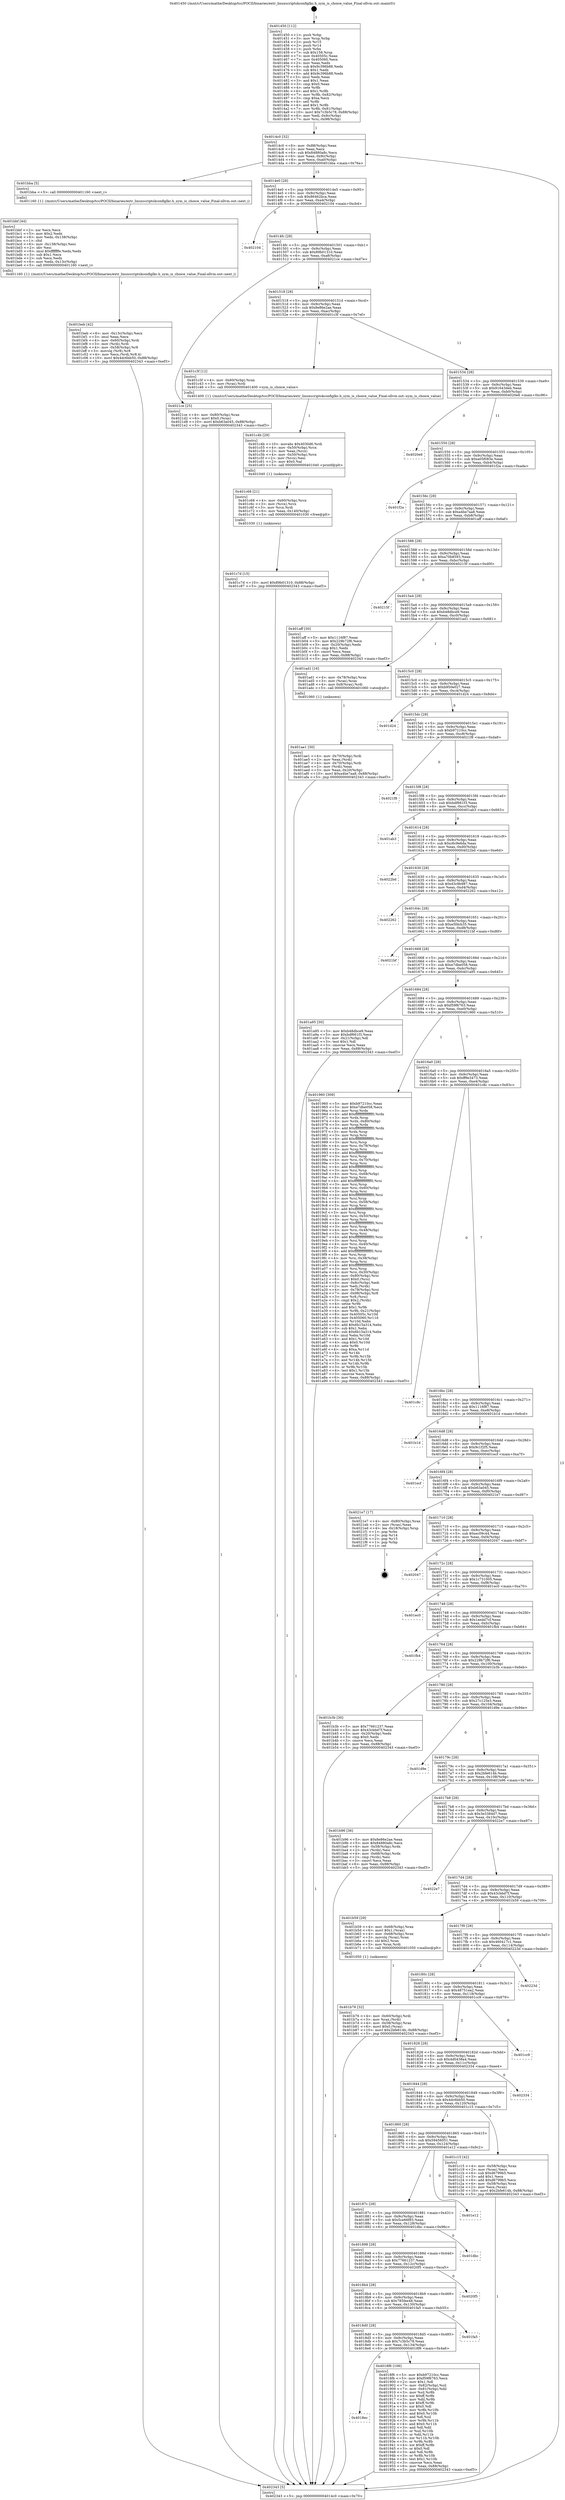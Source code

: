 digraph "0x401450" {
  label = "0x401450 (/mnt/c/Users/mathe/Desktop/tcc/POCII/binaries/extr_linuxscriptskconfiglkc.h_sym_is_choice_value_Final-ollvm.out::main(0))"
  labelloc = "t"
  node[shape=record]

  Entry [label="",width=0.3,height=0.3,shape=circle,fillcolor=black,style=filled]
  "0x4014c0" [label="{
     0x4014c0 [32]\l
     | [instrs]\l
     &nbsp;&nbsp;0x4014c0 \<+6\>: mov -0x88(%rbp),%eax\l
     &nbsp;&nbsp;0x4014c6 \<+2\>: mov %eax,%ecx\l
     &nbsp;&nbsp;0x4014c8 \<+6\>: sub $0x84880a8c,%ecx\l
     &nbsp;&nbsp;0x4014ce \<+6\>: mov %eax,-0x9c(%rbp)\l
     &nbsp;&nbsp;0x4014d4 \<+6\>: mov %ecx,-0xa0(%rbp)\l
     &nbsp;&nbsp;0x4014da \<+6\>: je 0000000000401bba \<main+0x76a\>\l
  }"]
  "0x401bba" [label="{
     0x401bba [5]\l
     | [instrs]\l
     &nbsp;&nbsp;0x401bba \<+5\>: call 0000000000401160 \<next_i\>\l
     | [calls]\l
     &nbsp;&nbsp;0x401160 \{1\} (/mnt/c/Users/mathe/Desktop/tcc/POCII/binaries/extr_linuxscriptskconfiglkc.h_sym_is_choice_value_Final-ollvm.out::next_i)\l
  }"]
  "0x4014e0" [label="{
     0x4014e0 [28]\l
     | [instrs]\l
     &nbsp;&nbsp;0x4014e0 \<+5\>: jmp 00000000004014e5 \<main+0x95\>\l
     &nbsp;&nbsp;0x4014e5 \<+6\>: mov -0x9c(%rbp),%eax\l
     &nbsp;&nbsp;0x4014eb \<+5\>: sub $0x86462bca,%eax\l
     &nbsp;&nbsp;0x4014f0 \<+6\>: mov %eax,-0xa4(%rbp)\l
     &nbsp;&nbsp;0x4014f6 \<+6\>: je 0000000000402104 \<main+0xcb4\>\l
  }"]
  Exit [label="",width=0.3,height=0.3,shape=circle,fillcolor=black,style=filled,peripheries=2]
  "0x402104" [label="{
     0x402104\l
  }", style=dashed]
  "0x4014fc" [label="{
     0x4014fc [28]\l
     | [instrs]\l
     &nbsp;&nbsp;0x4014fc \<+5\>: jmp 0000000000401501 \<main+0xb1\>\l
     &nbsp;&nbsp;0x401501 \<+6\>: mov -0x9c(%rbp),%eax\l
     &nbsp;&nbsp;0x401507 \<+5\>: sub $0x89b01310,%eax\l
     &nbsp;&nbsp;0x40150c \<+6\>: mov %eax,-0xa8(%rbp)\l
     &nbsp;&nbsp;0x401512 \<+6\>: je 00000000004021ce \<main+0xd7e\>\l
  }"]
  "0x401c7d" [label="{
     0x401c7d [15]\l
     | [instrs]\l
     &nbsp;&nbsp;0x401c7d \<+10\>: movl $0x89b01310,-0x88(%rbp)\l
     &nbsp;&nbsp;0x401c87 \<+5\>: jmp 0000000000402343 \<main+0xef3\>\l
  }"]
  "0x4021ce" [label="{
     0x4021ce [25]\l
     | [instrs]\l
     &nbsp;&nbsp;0x4021ce \<+4\>: mov -0x80(%rbp),%rax\l
     &nbsp;&nbsp;0x4021d2 \<+6\>: movl $0x0,(%rax)\l
     &nbsp;&nbsp;0x4021d8 \<+10\>: movl $0xb63a045,-0x88(%rbp)\l
     &nbsp;&nbsp;0x4021e2 \<+5\>: jmp 0000000000402343 \<main+0xef3\>\l
  }"]
  "0x401518" [label="{
     0x401518 [28]\l
     | [instrs]\l
     &nbsp;&nbsp;0x401518 \<+5\>: jmp 000000000040151d \<main+0xcd\>\l
     &nbsp;&nbsp;0x40151d \<+6\>: mov -0x9c(%rbp),%eax\l
     &nbsp;&nbsp;0x401523 \<+5\>: sub $0x8e86e2ae,%eax\l
     &nbsp;&nbsp;0x401528 \<+6\>: mov %eax,-0xac(%rbp)\l
     &nbsp;&nbsp;0x40152e \<+6\>: je 0000000000401c3f \<main+0x7ef\>\l
  }"]
  "0x401c68" [label="{
     0x401c68 [21]\l
     | [instrs]\l
     &nbsp;&nbsp;0x401c68 \<+4\>: mov -0x60(%rbp),%rcx\l
     &nbsp;&nbsp;0x401c6c \<+3\>: mov (%rcx),%rcx\l
     &nbsp;&nbsp;0x401c6f \<+3\>: mov %rcx,%rdi\l
     &nbsp;&nbsp;0x401c72 \<+6\>: mov %eax,-0x140(%rbp)\l
     &nbsp;&nbsp;0x401c78 \<+5\>: call 0000000000401030 \<free@plt\>\l
     | [calls]\l
     &nbsp;&nbsp;0x401030 \{1\} (unknown)\l
  }"]
  "0x401c3f" [label="{
     0x401c3f [12]\l
     | [instrs]\l
     &nbsp;&nbsp;0x401c3f \<+4\>: mov -0x60(%rbp),%rax\l
     &nbsp;&nbsp;0x401c43 \<+3\>: mov (%rax),%rdi\l
     &nbsp;&nbsp;0x401c46 \<+5\>: call 0000000000401400 \<sym_is_choice_value\>\l
     | [calls]\l
     &nbsp;&nbsp;0x401400 \{1\} (/mnt/c/Users/mathe/Desktop/tcc/POCII/binaries/extr_linuxscriptskconfiglkc.h_sym_is_choice_value_Final-ollvm.out::sym_is_choice_value)\l
  }"]
  "0x401534" [label="{
     0x401534 [28]\l
     | [instrs]\l
     &nbsp;&nbsp;0x401534 \<+5\>: jmp 0000000000401539 \<main+0xe9\>\l
     &nbsp;&nbsp;0x401539 \<+6\>: mov -0x9c(%rbp),%eax\l
     &nbsp;&nbsp;0x40153f \<+5\>: sub $0x91643deb,%eax\l
     &nbsp;&nbsp;0x401544 \<+6\>: mov %eax,-0xb0(%rbp)\l
     &nbsp;&nbsp;0x40154a \<+6\>: je 00000000004020e6 \<main+0xc96\>\l
  }"]
  "0x401c4b" [label="{
     0x401c4b [29]\l
     | [instrs]\l
     &nbsp;&nbsp;0x401c4b \<+10\>: movabs $0x4030d6,%rdi\l
     &nbsp;&nbsp;0x401c55 \<+4\>: mov -0x50(%rbp),%rcx\l
     &nbsp;&nbsp;0x401c59 \<+2\>: mov %eax,(%rcx)\l
     &nbsp;&nbsp;0x401c5b \<+4\>: mov -0x50(%rbp),%rcx\l
     &nbsp;&nbsp;0x401c5f \<+2\>: mov (%rcx),%esi\l
     &nbsp;&nbsp;0x401c61 \<+2\>: mov $0x0,%al\l
     &nbsp;&nbsp;0x401c63 \<+5\>: call 0000000000401040 \<printf@plt\>\l
     | [calls]\l
     &nbsp;&nbsp;0x401040 \{1\} (unknown)\l
  }"]
  "0x4020e6" [label="{
     0x4020e6\l
  }", style=dashed]
  "0x401550" [label="{
     0x401550 [28]\l
     | [instrs]\l
     &nbsp;&nbsp;0x401550 \<+5\>: jmp 0000000000401555 \<main+0x105\>\l
     &nbsp;&nbsp;0x401555 \<+6\>: mov -0x9c(%rbp),%eax\l
     &nbsp;&nbsp;0x40155b \<+5\>: sub $0xa05f083e,%eax\l
     &nbsp;&nbsp;0x401560 \<+6\>: mov %eax,-0xb4(%rbp)\l
     &nbsp;&nbsp;0x401566 \<+6\>: je 0000000000401f2a \<main+0xada\>\l
  }"]
  "0x401beb" [label="{
     0x401beb [42]\l
     | [instrs]\l
     &nbsp;&nbsp;0x401beb \<+6\>: mov -0x13c(%rbp),%ecx\l
     &nbsp;&nbsp;0x401bf1 \<+3\>: imul %eax,%ecx\l
     &nbsp;&nbsp;0x401bf4 \<+4\>: mov -0x60(%rbp),%rdi\l
     &nbsp;&nbsp;0x401bf8 \<+3\>: mov (%rdi),%rdi\l
     &nbsp;&nbsp;0x401bfb \<+4\>: mov -0x58(%rbp),%r8\l
     &nbsp;&nbsp;0x401bff \<+3\>: movslq (%r8),%r8\l
     &nbsp;&nbsp;0x401c02 \<+4\>: mov %ecx,(%rdi,%r8,4)\l
     &nbsp;&nbsp;0x401c06 \<+10\>: movl $0x4dc6bb50,-0x88(%rbp)\l
     &nbsp;&nbsp;0x401c10 \<+5\>: jmp 0000000000402343 \<main+0xef3\>\l
  }"]
  "0x401f2a" [label="{
     0x401f2a\l
  }", style=dashed]
  "0x40156c" [label="{
     0x40156c [28]\l
     | [instrs]\l
     &nbsp;&nbsp;0x40156c \<+5\>: jmp 0000000000401571 \<main+0x121\>\l
     &nbsp;&nbsp;0x401571 \<+6\>: mov -0x9c(%rbp),%eax\l
     &nbsp;&nbsp;0x401577 \<+5\>: sub $0xa4be7aa8,%eax\l
     &nbsp;&nbsp;0x40157c \<+6\>: mov %eax,-0xb8(%rbp)\l
     &nbsp;&nbsp;0x401582 \<+6\>: je 0000000000401aff \<main+0x6af\>\l
  }"]
  "0x401bbf" [label="{
     0x401bbf [44]\l
     | [instrs]\l
     &nbsp;&nbsp;0x401bbf \<+2\>: xor %ecx,%ecx\l
     &nbsp;&nbsp;0x401bc1 \<+5\>: mov $0x2,%edx\l
     &nbsp;&nbsp;0x401bc6 \<+6\>: mov %edx,-0x138(%rbp)\l
     &nbsp;&nbsp;0x401bcc \<+1\>: cltd\l
     &nbsp;&nbsp;0x401bcd \<+6\>: mov -0x138(%rbp),%esi\l
     &nbsp;&nbsp;0x401bd3 \<+2\>: idiv %esi\l
     &nbsp;&nbsp;0x401bd5 \<+6\>: imul $0xfffffffe,%edx,%edx\l
     &nbsp;&nbsp;0x401bdb \<+3\>: sub $0x1,%ecx\l
     &nbsp;&nbsp;0x401bde \<+2\>: sub %ecx,%edx\l
     &nbsp;&nbsp;0x401be0 \<+6\>: mov %edx,-0x13c(%rbp)\l
     &nbsp;&nbsp;0x401be6 \<+5\>: call 0000000000401160 \<next_i\>\l
     | [calls]\l
     &nbsp;&nbsp;0x401160 \{1\} (/mnt/c/Users/mathe/Desktop/tcc/POCII/binaries/extr_linuxscriptskconfiglkc.h_sym_is_choice_value_Final-ollvm.out::next_i)\l
  }"]
  "0x401aff" [label="{
     0x401aff [30]\l
     | [instrs]\l
     &nbsp;&nbsp;0x401aff \<+5\>: mov $0x1116f87,%eax\l
     &nbsp;&nbsp;0x401b04 \<+5\>: mov $0x229b72f6,%ecx\l
     &nbsp;&nbsp;0x401b09 \<+3\>: mov -0x20(%rbp),%edx\l
     &nbsp;&nbsp;0x401b0c \<+3\>: cmp $0x1,%edx\l
     &nbsp;&nbsp;0x401b0f \<+3\>: cmovl %ecx,%eax\l
     &nbsp;&nbsp;0x401b12 \<+6\>: mov %eax,-0x88(%rbp)\l
     &nbsp;&nbsp;0x401b18 \<+5\>: jmp 0000000000402343 \<main+0xef3\>\l
  }"]
  "0x401588" [label="{
     0x401588 [28]\l
     | [instrs]\l
     &nbsp;&nbsp;0x401588 \<+5\>: jmp 000000000040158d \<main+0x13d\>\l
     &nbsp;&nbsp;0x40158d \<+6\>: mov -0x9c(%rbp),%eax\l
     &nbsp;&nbsp;0x401593 \<+5\>: sub $0xa70b8593,%eax\l
     &nbsp;&nbsp;0x401598 \<+6\>: mov %eax,-0xbc(%rbp)\l
     &nbsp;&nbsp;0x40159e \<+6\>: je 000000000040215f \<main+0xd0f\>\l
  }"]
  "0x401b76" [label="{
     0x401b76 [32]\l
     | [instrs]\l
     &nbsp;&nbsp;0x401b76 \<+4\>: mov -0x60(%rbp),%rdi\l
     &nbsp;&nbsp;0x401b7a \<+3\>: mov %rax,(%rdi)\l
     &nbsp;&nbsp;0x401b7d \<+4\>: mov -0x58(%rbp),%rax\l
     &nbsp;&nbsp;0x401b81 \<+6\>: movl $0x0,(%rax)\l
     &nbsp;&nbsp;0x401b87 \<+10\>: movl $0x2bfe614b,-0x88(%rbp)\l
     &nbsp;&nbsp;0x401b91 \<+5\>: jmp 0000000000402343 \<main+0xef3\>\l
  }"]
  "0x40215f" [label="{
     0x40215f\l
  }", style=dashed]
  "0x4015a4" [label="{
     0x4015a4 [28]\l
     | [instrs]\l
     &nbsp;&nbsp;0x4015a4 \<+5\>: jmp 00000000004015a9 \<main+0x159\>\l
     &nbsp;&nbsp;0x4015a9 \<+6\>: mov -0x9c(%rbp),%eax\l
     &nbsp;&nbsp;0x4015af \<+5\>: sub $0xb48dbce9,%eax\l
     &nbsp;&nbsp;0x4015b4 \<+6\>: mov %eax,-0xc0(%rbp)\l
     &nbsp;&nbsp;0x4015ba \<+6\>: je 0000000000401ad1 \<main+0x681\>\l
  }"]
  "0x401ae1" [label="{
     0x401ae1 [30]\l
     | [instrs]\l
     &nbsp;&nbsp;0x401ae1 \<+4\>: mov -0x70(%rbp),%rdi\l
     &nbsp;&nbsp;0x401ae5 \<+2\>: mov %eax,(%rdi)\l
     &nbsp;&nbsp;0x401ae7 \<+4\>: mov -0x70(%rbp),%rdi\l
     &nbsp;&nbsp;0x401aeb \<+2\>: mov (%rdi),%eax\l
     &nbsp;&nbsp;0x401aed \<+3\>: mov %eax,-0x20(%rbp)\l
     &nbsp;&nbsp;0x401af0 \<+10\>: movl $0xa4be7aa8,-0x88(%rbp)\l
     &nbsp;&nbsp;0x401afa \<+5\>: jmp 0000000000402343 \<main+0xef3\>\l
  }"]
  "0x401ad1" [label="{
     0x401ad1 [16]\l
     | [instrs]\l
     &nbsp;&nbsp;0x401ad1 \<+4\>: mov -0x78(%rbp),%rax\l
     &nbsp;&nbsp;0x401ad5 \<+3\>: mov (%rax),%rax\l
     &nbsp;&nbsp;0x401ad8 \<+4\>: mov 0x8(%rax),%rdi\l
     &nbsp;&nbsp;0x401adc \<+5\>: call 0000000000401060 \<atoi@plt\>\l
     | [calls]\l
     &nbsp;&nbsp;0x401060 \{1\} (unknown)\l
  }"]
  "0x4015c0" [label="{
     0x4015c0 [28]\l
     | [instrs]\l
     &nbsp;&nbsp;0x4015c0 \<+5\>: jmp 00000000004015c5 \<main+0x175\>\l
     &nbsp;&nbsp;0x4015c5 \<+6\>: mov -0x9c(%rbp),%eax\l
     &nbsp;&nbsp;0x4015cb \<+5\>: sub $0xb950e027,%eax\l
     &nbsp;&nbsp;0x4015d0 \<+6\>: mov %eax,-0xc4(%rbp)\l
     &nbsp;&nbsp;0x4015d6 \<+6\>: je 0000000000401d24 \<main+0x8d4\>\l
  }"]
  "0x401450" [label="{
     0x401450 [112]\l
     | [instrs]\l
     &nbsp;&nbsp;0x401450 \<+1\>: push %rbp\l
     &nbsp;&nbsp;0x401451 \<+3\>: mov %rsp,%rbp\l
     &nbsp;&nbsp;0x401454 \<+2\>: push %r15\l
     &nbsp;&nbsp;0x401456 \<+2\>: push %r14\l
     &nbsp;&nbsp;0x401458 \<+1\>: push %rbx\l
     &nbsp;&nbsp;0x401459 \<+7\>: sub $0x158,%rsp\l
     &nbsp;&nbsp;0x401460 \<+7\>: mov 0x40505c,%eax\l
     &nbsp;&nbsp;0x401467 \<+7\>: mov 0x405060,%ecx\l
     &nbsp;&nbsp;0x40146e \<+2\>: mov %eax,%edx\l
     &nbsp;&nbsp;0x401470 \<+6\>: sub $0x9c396b88,%edx\l
     &nbsp;&nbsp;0x401476 \<+3\>: sub $0x1,%edx\l
     &nbsp;&nbsp;0x401479 \<+6\>: add $0x9c396b88,%edx\l
     &nbsp;&nbsp;0x40147f \<+3\>: imul %edx,%eax\l
     &nbsp;&nbsp;0x401482 \<+3\>: and $0x1,%eax\l
     &nbsp;&nbsp;0x401485 \<+3\>: cmp $0x0,%eax\l
     &nbsp;&nbsp;0x401488 \<+4\>: sete %r8b\l
     &nbsp;&nbsp;0x40148c \<+4\>: and $0x1,%r8b\l
     &nbsp;&nbsp;0x401490 \<+7\>: mov %r8b,-0x82(%rbp)\l
     &nbsp;&nbsp;0x401497 \<+3\>: cmp $0xa,%ecx\l
     &nbsp;&nbsp;0x40149a \<+4\>: setl %r8b\l
     &nbsp;&nbsp;0x40149e \<+4\>: and $0x1,%r8b\l
     &nbsp;&nbsp;0x4014a2 \<+7\>: mov %r8b,-0x81(%rbp)\l
     &nbsp;&nbsp;0x4014a9 \<+10\>: movl $0x7c3b5c78,-0x88(%rbp)\l
     &nbsp;&nbsp;0x4014b3 \<+6\>: mov %edi,-0x8c(%rbp)\l
     &nbsp;&nbsp;0x4014b9 \<+7\>: mov %rsi,-0x98(%rbp)\l
  }"]
  "0x401d24" [label="{
     0x401d24\l
  }", style=dashed]
  "0x4015dc" [label="{
     0x4015dc [28]\l
     | [instrs]\l
     &nbsp;&nbsp;0x4015dc \<+5\>: jmp 00000000004015e1 \<main+0x191\>\l
     &nbsp;&nbsp;0x4015e1 \<+6\>: mov -0x9c(%rbp),%eax\l
     &nbsp;&nbsp;0x4015e7 \<+5\>: sub $0xb97210cc,%eax\l
     &nbsp;&nbsp;0x4015ec \<+6\>: mov %eax,-0xc8(%rbp)\l
     &nbsp;&nbsp;0x4015f2 \<+6\>: je 00000000004021f8 \<main+0xda8\>\l
  }"]
  "0x402343" [label="{
     0x402343 [5]\l
     | [instrs]\l
     &nbsp;&nbsp;0x402343 \<+5\>: jmp 00000000004014c0 \<main+0x70\>\l
  }"]
  "0x4021f8" [label="{
     0x4021f8\l
  }", style=dashed]
  "0x4015f8" [label="{
     0x4015f8 [28]\l
     | [instrs]\l
     &nbsp;&nbsp;0x4015f8 \<+5\>: jmp 00000000004015fd \<main+0x1ad\>\l
     &nbsp;&nbsp;0x4015fd \<+6\>: mov -0x9c(%rbp),%eax\l
     &nbsp;&nbsp;0x401603 \<+5\>: sub $0xbdf661f3,%eax\l
     &nbsp;&nbsp;0x401608 \<+6\>: mov %eax,-0xcc(%rbp)\l
     &nbsp;&nbsp;0x40160e \<+6\>: je 0000000000401ab3 \<main+0x663\>\l
  }"]
  "0x4018ec" [label="{
     0x4018ec\l
  }", style=dashed]
  "0x401ab3" [label="{
     0x401ab3\l
  }", style=dashed]
  "0x401614" [label="{
     0x401614 [28]\l
     | [instrs]\l
     &nbsp;&nbsp;0x401614 \<+5\>: jmp 0000000000401619 \<main+0x1c9\>\l
     &nbsp;&nbsp;0x401619 \<+6\>: mov -0x9c(%rbp),%eax\l
     &nbsp;&nbsp;0x40161f \<+5\>: sub $0xc6c9e6da,%eax\l
     &nbsp;&nbsp;0x401624 \<+6\>: mov %eax,-0xd0(%rbp)\l
     &nbsp;&nbsp;0x40162a \<+6\>: je 00000000004022bd \<main+0xe6d\>\l
  }"]
  "0x4018f6" [label="{
     0x4018f6 [106]\l
     | [instrs]\l
     &nbsp;&nbsp;0x4018f6 \<+5\>: mov $0xb97210cc,%eax\l
     &nbsp;&nbsp;0x4018fb \<+5\>: mov $0xf59f6763,%ecx\l
     &nbsp;&nbsp;0x401900 \<+2\>: mov $0x1,%dl\l
     &nbsp;&nbsp;0x401902 \<+7\>: mov -0x82(%rbp),%sil\l
     &nbsp;&nbsp;0x401909 \<+7\>: mov -0x81(%rbp),%dil\l
     &nbsp;&nbsp;0x401910 \<+3\>: mov %sil,%r8b\l
     &nbsp;&nbsp;0x401913 \<+4\>: xor $0xff,%r8b\l
     &nbsp;&nbsp;0x401917 \<+3\>: mov %dil,%r9b\l
     &nbsp;&nbsp;0x40191a \<+4\>: xor $0xff,%r9b\l
     &nbsp;&nbsp;0x40191e \<+3\>: xor $0x0,%dl\l
     &nbsp;&nbsp;0x401921 \<+3\>: mov %r8b,%r10b\l
     &nbsp;&nbsp;0x401924 \<+4\>: and $0x0,%r10b\l
     &nbsp;&nbsp;0x401928 \<+3\>: and %dl,%sil\l
     &nbsp;&nbsp;0x40192b \<+3\>: mov %r9b,%r11b\l
     &nbsp;&nbsp;0x40192e \<+4\>: and $0x0,%r11b\l
     &nbsp;&nbsp;0x401932 \<+3\>: and %dl,%dil\l
     &nbsp;&nbsp;0x401935 \<+3\>: or %sil,%r10b\l
     &nbsp;&nbsp;0x401938 \<+3\>: or %dil,%r11b\l
     &nbsp;&nbsp;0x40193b \<+3\>: xor %r11b,%r10b\l
     &nbsp;&nbsp;0x40193e \<+3\>: or %r9b,%r8b\l
     &nbsp;&nbsp;0x401941 \<+4\>: xor $0xff,%r8b\l
     &nbsp;&nbsp;0x401945 \<+3\>: or $0x0,%dl\l
     &nbsp;&nbsp;0x401948 \<+3\>: and %dl,%r8b\l
     &nbsp;&nbsp;0x40194b \<+3\>: or %r8b,%r10b\l
     &nbsp;&nbsp;0x40194e \<+4\>: test $0x1,%r10b\l
     &nbsp;&nbsp;0x401952 \<+3\>: cmovne %ecx,%eax\l
     &nbsp;&nbsp;0x401955 \<+6\>: mov %eax,-0x88(%rbp)\l
     &nbsp;&nbsp;0x40195b \<+5\>: jmp 0000000000402343 \<main+0xef3\>\l
  }"]
  "0x4022bd" [label="{
     0x4022bd\l
  }", style=dashed]
  "0x401630" [label="{
     0x401630 [28]\l
     | [instrs]\l
     &nbsp;&nbsp;0x401630 \<+5\>: jmp 0000000000401635 \<main+0x1e5\>\l
     &nbsp;&nbsp;0x401635 \<+6\>: mov -0x9c(%rbp),%eax\l
     &nbsp;&nbsp;0x40163b \<+5\>: sub $0xd3c9b987,%eax\l
     &nbsp;&nbsp;0x401640 \<+6\>: mov %eax,-0xd4(%rbp)\l
     &nbsp;&nbsp;0x401646 \<+6\>: je 0000000000402262 \<main+0xe12\>\l
  }"]
  "0x4018d0" [label="{
     0x4018d0 [28]\l
     | [instrs]\l
     &nbsp;&nbsp;0x4018d0 \<+5\>: jmp 00000000004018d5 \<main+0x485\>\l
     &nbsp;&nbsp;0x4018d5 \<+6\>: mov -0x9c(%rbp),%eax\l
     &nbsp;&nbsp;0x4018db \<+5\>: sub $0x7c3b5c78,%eax\l
     &nbsp;&nbsp;0x4018e0 \<+6\>: mov %eax,-0x134(%rbp)\l
     &nbsp;&nbsp;0x4018e6 \<+6\>: je 00000000004018f6 \<main+0x4a6\>\l
  }"]
  "0x402262" [label="{
     0x402262\l
  }", style=dashed]
  "0x40164c" [label="{
     0x40164c [28]\l
     | [instrs]\l
     &nbsp;&nbsp;0x40164c \<+5\>: jmp 0000000000401651 \<main+0x201\>\l
     &nbsp;&nbsp;0x401651 \<+6\>: mov -0x9c(%rbp),%eax\l
     &nbsp;&nbsp;0x401657 \<+5\>: sub $0xe5fdcb35,%eax\l
     &nbsp;&nbsp;0x40165c \<+6\>: mov %eax,-0xd8(%rbp)\l
     &nbsp;&nbsp;0x401662 \<+6\>: je 00000000004021bf \<main+0xd6f\>\l
  }"]
  "0x401fa5" [label="{
     0x401fa5\l
  }", style=dashed]
  "0x4021bf" [label="{
     0x4021bf\l
  }", style=dashed]
  "0x401668" [label="{
     0x401668 [28]\l
     | [instrs]\l
     &nbsp;&nbsp;0x401668 \<+5\>: jmp 000000000040166d \<main+0x21d\>\l
     &nbsp;&nbsp;0x40166d \<+6\>: mov -0x9c(%rbp),%eax\l
     &nbsp;&nbsp;0x401673 \<+5\>: sub $0xe7dbe058,%eax\l
     &nbsp;&nbsp;0x401678 \<+6\>: mov %eax,-0xdc(%rbp)\l
     &nbsp;&nbsp;0x40167e \<+6\>: je 0000000000401a95 \<main+0x645\>\l
  }"]
  "0x4018b4" [label="{
     0x4018b4 [28]\l
     | [instrs]\l
     &nbsp;&nbsp;0x4018b4 \<+5\>: jmp 00000000004018b9 \<main+0x469\>\l
     &nbsp;&nbsp;0x4018b9 \<+6\>: mov -0x9c(%rbp),%eax\l
     &nbsp;&nbsp;0x4018bf \<+5\>: sub $0x785fee48,%eax\l
     &nbsp;&nbsp;0x4018c4 \<+6\>: mov %eax,-0x130(%rbp)\l
     &nbsp;&nbsp;0x4018ca \<+6\>: je 0000000000401fa5 \<main+0xb55\>\l
  }"]
  "0x401a95" [label="{
     0x401a95 [30]\l
     | [instrs]\l
     &nbsp;&nbsp;0x401a95 \<+5\>: mov $0xb48dbce9,%eax\l
     &nbsp;&nbsp;0x401a9a \<+5\>: mov $0xbdf661f3,%ecx\l
     &nbsp;&nbsp;0x401a9f \<+3\>: mov -0x21(%rbp),%dl\l
     &nbsp;&nbsp;0x401aa2 \<+3\>: test $0x1,%dl\l
     &nbsp;&nbsp;0x401aa5 \<+3\>: cmovne %ecx,%eax\l
     &nbsp;&nbsp;0x401aa8 \<+6\>: mov %eax,-0x88(%rbp)\l
     &nbsp;&nbsp;0x401aae \<+5\>: jmp 0000000000402343 \<main+0xef3\>\l
  }"]
  "0x401684" [label="{
     0x401684 [28]\l
     | [instrs]\l
     &nbsp;&nbsp;0x401684 \<+5\>: jmp 0000000000401689 \<main+0x239\>\l
     &nbsp;&nbsp;0x401689 \<+6\>: mov -0x9c(%rbp),%eax\l
     &nbsp;&nbsp;0x40168f \<+5\>: sub $0xf59f6763,%eax\l
     &nbsp;&nbsp;0x401694 \<+6\>: mov %eax,-0xe0(%rbp)\l
     &nbsp;&nbsp;0x40169a \<+6\>: je 0000000000401960 \<main+0x510\>\l
  }"]
  "0x4020f5" [label="{
     0x4020f5\l
  }", style=dashed]
  "0x401960" [label="{
     0x401960 [309]\l
     | [instrs]\l
     &nbsp;&nbsp;0x401960 \<+5\>: mov $0xb97210cc,%eax\l
     &nbsp;&nbsp;0x401965 \<+5\>: mov $0xe7dbe058,%ecx\l
     &nbsp;&nbsp;0x40196a \<+3\>: mov %rsp,%rdx\l
     &nbsp;&nbsp;0x40196d \<+4\>: add $0xfffffffffffffff0,%rdx\l
     &nbsp;&nbsp;0x401971 \<+3\>: mov %rdx,%rsp\l
     &nbsp;&nbsp;0x401974 \<+4\>: mov %rdx,-0x80(%rbp)\l
     &nbsp;&nbsp;0x401978 \<+3\>: mov %rsp,%rdx\l
     &nbsp;&nbsp;0x40197b \<+4\>: add $0xfffffffffffffff0,%rdx\l
     &nbsp;&nbsp;0x40197f \<+3\>: mov %rdx,%rsp\l
     &nbsp;&nbsp;0x401982 \<+3\>: mov %rsp,%rsi\l
     &nbsp;&nbsp;0x401985 \<+4\>: add $0xfffffffffffffff0,%rsi\l
     &nbsp;&nbsp;0x401989 \<+3\>: mov %rsi,%rsp\l
     &nbsp;&nbsp;0x40198c \<+4\>: mov %rsi,-0x78(%rbp)\l
     &nbsp;&nbsp;0x401990 \<+3\>: mov %rsp,%rsi\l
     &nbsp;&nbsp;0x401993 \<+4\>: add $0xfffffffffffffff0,%rsi\l
     &nbsp;&nbsp;0x401997 \<+3\>: mov %rsi,%rsp\l
     &nbsp;&nbsp;0x40199a \<+4\>: mov %rsi,-0x70(%rbp)\l
     &nbsp;&nbsp;0x40199e \<+3\>: mov %rsp,%rsi\l
     &nbsp;&nbsp;0x4019a1 \<+4\>: add $0xfffffffffffffff0,%rsi\l
     &nbsp;&nbsp;0x4019a5 \<+3\>: mov %rsi,%rsp\l
     &nbsp;&nbsp;0x4019a8 \<+4\>: mov %rsi,-0x68(%rbp)\l
     &nbsp;&nbsp;0x4019ac \<+3\>: mov %rsp,%rsi\l
     &nbsp;&nbsp;0x4019af \<+4\>: add $0xfffffffffffffff0,%rsi\l
     &nbsp;&nbsp;0x4019b3 \<+3\>: mov %rsi,%rsp\l
     &nbsp;&nbsp;0x4019b6 \<+4\>: mov %rsi,-0x60(%rbp)\l
     &nbsp;&nbsp;0x4019ba \<+3\>: mov %rsp,%rsi\l
     &nbsp;&nbsp;0x4019bd \<+4\>: add $0xfffffffffffffff0,%rsi\l
     &nbsp;&nbsp;0x4019c1 \<+3\>: mov %rsi,%rsp\l
     &nbsp;&nbsp;0x4019c4 \<+4\>: mov %rsi,-0x58(%rbp)\l
     &nbsp;&nbsp;0x4019c8 \<+3\>: mov %rsp,%rsi\l
     &nbsp;&nbsp;0x4019cb \<+4\>: add $0xfffffffffffffff0,%rsi\l
     &nbsp;&nbsp;0x4019cf \<+3\>: mov %rsi,%rsp\l
     &nbsp;&nbsp;0x4019d2 \<+4\>: mov %rsi,-0x50(%rbp)\l
     &nbsp;&nbsp;0x4019d6 \<+3\>: mov %rsp,%rsi\l
     &nbsp;&nbsp;0x4019d9 \<+4\>: add $0xfffffffffffffff0,%rsi\l
     &nbsp;&nbsp;0x4019dd \<+3\>: mov %rsi,%rsp\l
     &nbsp;&nbsp;0x4019e0 \<+4\>: mov %rsi,-0x48(%rbp)\l
     &nbsp;&nbsp;0x4019e4 \<+3\>: mov %rsp,%rsi\l
     &nbsp;&nbsp;0x4019e7 \<+4\>: add $0xfffffffffffffff0,%rsi\l
     &nbsp;&nbsp;0x4019eb \<+3\>: mov %rsi,%rsp\l
     &nbsp;&nbsp;0x4019ee \<+4\>: mov %rsi,-0x40(%rbp)\l
     &nbsp;&nbsp;0x4019f2 \<+3\>: mov %rsp,%rsi\l
     &nbsp;&nbsp;0x4019f5 \<+4\>: add $0xfffffffffffffff0,%rsi\l
     &nbsp;&nbsp;0x4019f9 \<+3\>: mov %rsi,%rsp\l
     &nbsp;&nbsp;0x4019fc \<+4\>: mov %rsi,-0x38(%rbp)\l
     &nbsp;&nbsp;0x401a00 \<+3\>: mov %rsp,%rsi\l
     &nbsp;&nbsp;0x401a03 \<+4\>: add $0xfffffffffffffff0,%rsi\l
     &nbsp;&nbsp;0x401a07 \<+3\>: mov %rsi,%rsp\l
     &nbsp;&nbsp;0x401a0a \<+4\>: mov %rsi,-0x30(%rbp)\l
     &nbsp;&nbsp;0x401a0e \<+4\>: mov -0x80(%rbp),%rsi\l
     &nbsp;&nbsp;0x401a12 \<+6\>: movl $0x0,(%rsi)\l
     &nbsp;&nbsp;0x401a18 \<+6\>: mov -0x8c(%rbp),%edi\l
     &nbsp;&nbsp;0x401a1e \<+2\>: mov %edi,(%rdx)\l
     &nbsp;&nbsp;0x401a20 \<+4\>: mov -0x78(%rbp),%rsi\l
     &nbsp;&nbsp;0x401a24 \<+7\>: mov -0x98(%rbp),%r8\l
     &nbsp;&nbsp;0x401a2b \<+3\>: mov %r8,(%rsi)\l
     &nbsp;&nbsp;0x401a2e \<+3\>: cmpl $0x2,(%rdx)\l
     &nbsp;&nbsp;0x401a31 \<+4\>: setne %r9b\l
     &nbsp;&nbsp;0x401a35 \<+4\>: and $0x1,%r9b\l
     &nbsp;&nbsp;0x401a39 \<+4\>: mov %r9b,-0x21(%rbp)\l
     &nbsp;&nbsp;0x401a3d \<+8\>: mov 0x40505c,%r10d\l
     &nbsp;&nbsp;0x401a45 \<+8\>: mov 0x405060,%r11d\l
     &nbsp;&nbsp;0x401a4d \<+3\>: mov %r10d,%ebx\l
     &nbsp;&nbsp;0x401a50 \<+6\>: add $0x6b15a314,%ebx\l
     &nbsp;&nbsp;0x401a56 \<+3\>: sub $0x1,%ebx\l
     &nbsp;&nbsp;0x401a59 \<+6\>: sub $0x6b15a314,%ebx\l
     &nbsp;&nbsp;0x401a5f \<+4\>: imul %ebx,%r10d\l
     &nbsp;&nbsp;0x401a63 \<+4\>: and $0x1,%r10d\l
     &nbsp;&nbsp;0x401a67 \<+4\>: cmp $0x0,%r10d\l
     &nbsp;&nbsp;0x401a6b \<+4\>: sete %r9b\l
     &nbsp;&nbsp;0x401a6f \<+4\>: cmp $0xa,%r11d\l
     &nbsp;&nbsp;0x401a73 \<+4\>: setl %r14b\l
     &nbsp;&nbsp;0x401a77 \<+3\>: mov %r9b,%r15b\l
     &nbsp;&nbsp;0x401a7a \<+3\>: and %r14b,%r15b\l
     &nbsp;&nbsp;0x401a7d \<+3\>: xor %r14b,%r9b\l
     &nbsp;&nbsp;0x401a80 \<+3\>: or %r9b,%r15b\l
     &nbsp;&nbsp;0x401a83 \<+4\>: test $0x1,%r15b\l
     &nbsp;&nbsp;0x401a87 \<+3\>: cmovne %ecx,%eax\l
     &nbsp;&nbsp;0x401a8a \<+6\>: mov %eax,-0x88(%rbp)\l
     &nbsp;&nbsp;0x401a90 \<+5\>: jmp 0000000000402343 \<main+0xef3\>\l
  }"]
  "0x4016a0" [label="{
     0x4016a0 [28]\l
     | [instrs]\l
     &nbsp;&nbsp;0x4016a0 \<+5\>: jmp 00000000004016a5 \<main+0x255\>\l
     &nbsp;&nbsp;0x4016a5 \<+6\>: mov -0x9c(%rbp),%eax\l
     &nbsp;&nbsp;0x4016ab \<+5\>: sub $0xff9e3473,%eax\l
     &nbsp;&nbsp;0x4016b0 \<+6\>: mov %eax,-0xe4(%rbp)\l
     &nbsp;&nbsp;0x4016b6 \<+6\>: je 0000000000401c8c \<main+0x83c\>\l
  }"]
  "0x401898" [label="{
     0x401898 [28]\l
     | [instrs]\l
     &nbsp;&nbsp;0x401898 \<+5\>: jmp 000000000040189d \<main+0x44d\>\l
     &nbsp;&nbsp;0x40189d \<+6\>: mov -0x9c(%rbp),%eax\l
     &nbsp;&nbsp;0x4018a3 \<+5\>: sub $0x77661237,%eax\l
     &nbsp;&nbsp;0x4018a8 \<+6\>: mov %eax,-0x12c(%rbp)\l
     &nbsp;&nbsp;0x4018ae \<+6\>: je 00000000004020f5 \<main+0xca5\>\l
  }"]
  "0x401c8c" [label="{
     0x401c8c\l
  }", style=dashed]
  "0x4016bc" [label="{
     0x4016bc [28]\l
     | [instrs]\l
     &nbsp;&nbsp;0x4016bc \<+5\>: jmp 00000000004016c1 \<main+0x271\>\l
     &nbsp;&nbsp;0x4016c1 \<+6\>: mov -0x9c(%rbp),%eax\l
     &nbsp;&nbsp;0x4016c7 \<+5\>: sub $0x1116f87,%eax\l
     &nbsp;&nbsp;0x4016cc \<+6\>: mov %eax,-0xe8(%rbp)\l
     &nbsp;&nbsp;0x4016d2 \<+6\>: je 0000000000401b1d \<main+0x6cd\>\l
  }"]
  "0x401dbc" [label="{
     0x401dbc\l
  }", style=dashed]
  "0x401b1d" [label="{
     0x401b1d\l
  }", style=dashed]
  "0x4016d8" [label="{
     0x4016d8 [28]\l
     | [instrs]\l
     &nbsp;&nbsp;0x4016d8 \<+5\>: jmp 00000000004016dd \<main+0x28d\>\l
     &nbsp;&nbsp;0x4016dd \<+6\>: mov -0x9c(%rbp),%eax\l
     &nbsp;&nbsp;0x4016e3 \<+5\>: sub $0x9c1f2f5,%eax\l
     &nbsp;&nbsp;0x4016e8 \<+6\>: mov %eax,-0xec(%rbp)\l
     &nbsp;&nbsp;0x4016ee \<+6\>: je 0000000000401ecf \<main+0xa7f\>\l
  }"]
  "0x40187c" [label="{
     0x40187c [28]\l
     | [instrs]\l
     &nbsp;&nbsp;0x40187c \<+5\>: jmp 0000000000401881 \<main+0x431\>\l
     &nbsp;&nbsp;0x401881 \<+6\>: mov -0x9c(%rbp),%eax\l
     &nbsp;&nbsp;0x401887 \<+5\>: sub $0x5ce66f93,%eax\l
     &nbsp;&nbsp;0x40188c \<+6\>: mov %eax,-0x128(%rbp)\l
     &nbsp;&nbsp;0x401892 \<+6\>: je 0000000000401dbc \<main+0x96c\>\l
  }"]
  "0x401ecf" [label="{
     0x401ecf\l
  }", style=dashed]
  "0x4016f4" [label="{
     0x4016f4 [28]\l
     | [instrs]\l
     &nbsp;&nbsp;0x4016f4 \<+5\>: jmp 00000000004016f9 \<main+0x2a9\>\l
     &nbsp;&nbsp;0x4016f9 \<+6\>: mov -0x9c(%rbp),%eax\l
     &nbsp;&nbsp;0x4016ff \<+5\>: sub $0xb63a045,%eax\l
     &nbsp;&nbsp;0x401704 \<+6\>: mov %eax,-0xf0(%rbp)\l
     &nbsp;&nbsp;0x40170a \<+6\>: je 00000000004021e7 \<main+0xd97\>\l
  }"]
  "0x401e12" [label="{
     0x401e12\l
  }", style=dashed]
  "0x4021e7" [label="{
     0x4021e7 [17]\l
     | [instrs]\l
     &nbsp;&nbsp;0x4021e7 \<+4\>: mov -0x80(%rbp),%rax\l
     &nbsp;&nbsp;0x4021eb \<+2\>: mov (%rax),%eax\l
     &nbsp;&nbsp;0x4021ed \<+4\>: lea -0x18(%rbp),%rsp\l
     &nbsp;&nbsp;0x4021f1 \<+1\>: pop %rbx\l
     &nbsp;&nbsp;0x4021f2 \<+2\>: pop %r14\l
     &nbsp;&nbsp;0x4021f4 \<+2\>: pop %r15\l
     &nbsp;&nbsp;0x4021f6 \<+1\>: pop %rbp\l
     &nbsp;&nbsp;0x4021f7 \<+1\>: ret\l
  }"]
  "0x401710" [label="{
     0x401710 [28]\l
     | [instrs]\l
     &nbsp;&nbsp;0x401710 \<+5\>: jmp 0000000000401715 \<main+0x2c5\>\l
     &nbsp;&nbsp;0x401715 \<+6\>: mov -0x9c(%rbp),%eax\l
     &nbsp;&nbsp;0x40171b \<+5\>: sub $0xec09c44,%eax\l
     &nbsp;&nbsp;0x401720 \<+6\>: mov %eax,-0xf4(%rbp)\l
     &nbsp;&nbsp;0x401726 \<+6\>: je 0000000000402047 \<main+0xbf7\>\l
  }"]
  "0x401860" [label="{
     0x401860 [28]\l
     | [instrs]\l
     &nbsp;&nbsp;0x401860 \<+5\>: jmp 0000000000401865 \<main+0x415\>\l
     &nbsp;&nbsp;0x401865 \<+6\>: mov -0x9c(%rbp),%eax\l
     &nbsp;&nbsp;0x40186b \<+5\>: sub $0x59456051,%eax\l
     &nbsp;&nbsp;0x401870 \<+6\>: mov %eax,-0x124(%rbp)\l
     &nbsp;&nbsp;0x401876 \<+6\>: je 0000000000401e12 \<main+0x9c2\>\l
  }"]
  "0x402047" [label="{
     0x402047\l
  }", style=dashed]
  "0x40172c" [label="{
     0x40172c [28]\l
     | [instrs]\l
     &nbsp;&nbsp;0x40172c \<+5\>: jmp 0000000000401731 \<main+0x2e1\>\l
     &nbsp;&nbsp;0x401731 \<+6\>: mov -0x9c(%rbp),%eax\l
     &nbsp;&nbsp;0x401737 \<+5\>: sub $0x1c731005,%eax\l
     &nbsp;&nbsp;0x40173c \<+6\>: mov %eax,-0xf8(%rbp)\l
     &nbsp;&nbsp;0x401742 \<+6\>: je 0000000000401ec0 \<main+0xa70\>\l
  }"]
  "0x401c15" [label="{
     0x401c15 [42]\l
     | [instrs]\l
     &nbsp;&nbsp;0x401c15 \<+4\>: mov -0x58(%rbp),%rax\l
     &nbsp;&nbsp;0x401c19 \<+2\>: mov (%rax),%ecx\l
     &nbsp;&nbsp;0x401c1b \<+6\>: sub $0xd6799b5,%ecx\l
     &nbsp;&nbsp;0x401c21 \<+3\>: add $0x1,%ecx\l
     &nbsp;&nbsp;0x401c24 \<+6\>: add $0xd6799b5,%ecx\l
     &nbsp;&nbsp;0x401c2a \<+4\>: mov -0x58(%rbp),%rax\l
     &nbsp;&nbsp;0x401c2e \<+2\>: mov %ecx,(%rax)\l
     &nbsp;&nbsp;0x401c30 \<+10\>: movl $0x2bfe614b,-0x88(%rbp)\l
     &nbsp;&nbsp;0x401c3a \<+5\>: jmp 0000000000402343 \<main+0xef3\>\l
  }"]
  "0x401ec0" [label="{
     0x401ec0\l
  }", style=dashed]
  "0x401748" [label="{
     0x401748 [28]\l
     | [instrs]\l
     &nbsp;&nbsp;0x401748 \<+5\>: jmp 000000000040174d \<main+0x2fd\>\l
     &nbsp;&nbsp;0x40174d \<+6\>: mov -0x9c(%rbp),%eax\l
     &nbsp;&nbsp;0x401753 \<+5\>: sub $0x1eedd7cf,%eax\l
     &nbsp;&nbsp;0x401758 \<+6\>: mov %eax,-0xfc(%rbp)\l
     &nbsp;&nbsp;0x40175e \<+6\>: je 0000000000401fb4 \<main+0xb64\>\l
  }"]
  "0x401844" [label="{
     0x401844 [28]\l
     | [instrs]\l
     &nbsp;&nbsp;0x401844 \<+5\>: jmp 0000000000401849 \<main+0x3f9\>\l
     &nbsp;&nbsp;0x401849 \<+6\>: mov -0x9c(%rbp),%eax\l
     &nbsp;&nbsp;0x40184f \<+5\>: sub $0x4dc6bb50,%eax\l
     &nbsp;&nbsp;0x401854 \<+6\>: mov %eax,-0x120(%rbp)\l
     &nbsp;&nbsp;0x40185a \<+6\>: je 0000000000401c15 \<main+0x7c5\>\l
  }"]
  "0x401fb4" [label="{
     0x401fb4\l
  }", style=dashed]
  "0x401764" [label="{
     0x401764 [28]\l
     | [instrs]\l
     &nbsp;&nbsp;0x401764 \<+5\>: jmp 0000000000401769 \<main+0x319\>\l
     &nbsp;&nbsp;0x401769 \<+6\>: mov -0x9c(%rbp),%eax\l
     &nbsp;&nbsp;0x40176f \<+5\>: sub $0x229b72f6,%eax\l
     &nbsp;&nbsp;0x401774 \<+6\>: mov %eax,-0x100(%rbp)\l
     &nbsp;&nbsp;0x40177a \<+6\>: je 0000000000401b3b \<main+0x6eb\>\l
  }"]
  "0x402334" [label="{
     0x402334\l
  }", style=dashed]
  "0x401b3b" [label="{
     0x401b3b [30]\l
     | [instrs]\l
     &nbsp;&nbsp;0x401b3b \<+5\>: mov $0x77661237,%eax\l
     &nbsp;&nbsp;0x401b40 \<+5\>: mov $0x43cbbd7f,%ecx\l
     &nbsp;&nbsp;0x401b45 \<+3\>: mov -0x20(%rbp),%edx\l
     &nbsp;&nbsp;0x401b48 \<+3\>: cmp $0x0,%edx\l
     &nbsp;&nbsp;0x401b4b \<+3\>: cmove %ecx,%eax\l
     &nbsp;&nbsp;0x401b4e \<+6\>: mov %eax,-0x88(%rbp)\l
     &nbsp;&nbsp;0x401b54 \<+5\>: jmp 0000000000402343 \<main+0xef3\>\l
  }"]
  "0x401780" [label="{
     0x401780 [28]\l
     | [instrs]\l
     &nbsp;&nbsp;0x401780 \<+5\>: jmp 0000000000401785 \<main+0x335\>\l
     &nbsp;&nbsp;0x401785 \<+6\>: mov -0x9c(%rbp),%eax\l
     &nbsp;&nbsp;0x40178b \<+5\>: sub $0x27c125e3,%eax\l
     &nbsp;&nbsp;0x401790 \<+6\>: mov %eax,-0x104(%rbp)\l
     &nbsp;&nbsp;0x401796 \<+6\>: je 0000000000401d9e \<main+0x94e\>\l
  }"]
  "0x401828" [label="{
     0x401828 [28]\l
     | [instrs]\l
     &nbsp;&nbsp;0x401828 \<+5\>: jmp 000000000040182d \<main+0x3dd\>\l
     &nbsp;&nbsp;0x40182d \<+6\>: mov -0x9c(%rbp),%eax\l
     &nbsp;&nbsp;0x401833 \<+5\>: sub $0x4d0438a4,%eax\l
     &nbsp;&nbsp;0x401838 \<+6\>: mov %eax,-0x11c(%rbp)\l
     &nbsp;&nbsp;0x40183e \<+6\>: je 0000000000402334 \<main+0xee4\>\l
  }"]
  "0x401d9e" [label="{
     0x401d9e\l
  }", style=dashed]
  "0x40179c" [label="{
     0x40179c [28]\l
     | [instrs]\l
     &nbsp;&nbsp;0x40179c \<+5\>: jmp 00000000004017a1 \<main+0x351\>\l
     &nbsp;&nbsp;0x4017a1 \<+6\>: mov -0x9c(%rbp),%eax\l
     &nbsp;&nbsp;0x4017a7 \<+5\>: sub $0x2bfe614b,%eax\l
     &nbsp;&nbsp;0x4017ac \<+6\>: mov %eax,-0x108(%rbp)\l
     &nbsp;&nbsp;0x4017b2 \<+6\>: je 0000000000401b96 \<main+0x746\>\l
  }"]
  "0x401cc9" [label="{
     0x401cc9\l
  }", style=dashed]
  "0x401b96" [label="{
     0x401b96 [36]\l
     | [instrs]\l
     &nbsp;&nbsp;0x401b96 \<+5\>: mov $0x8e86e2ae,%eax\l
     &nbsp;&nbsp;0x401b9b \<+5\>: mov $0x84880a8c,%ecx\l
     &nbsp;&nbsp;0x401ba0 \<+4\>: mov -0x58(%rbp),%rdx\l
     &nbsp;&nbsp;0x401ba4 \<+2\>: mov (%rdx),%esi\l
     &nbsp;&nbsp;0x401ba6 \<+4\>: mov -0x68(%rbp),%rdx\l
     &nbsp;&nbsp;0x401baa \<+2\>: cmp (%rdx),%esi\l
     &nbsp;&nbsp;0x401bac \<+3\>: cmovl %ecx,%eax\l
     &nbsp;&nbsp;0x401baf \<+6\>: mov %eax,-0x88(%rbp)\l
     &nbsp;&nbsp;0x401bb5 \<+5\>: jmp 0000000000402343 \<main+0xef3\>\l
  }"]
  "0x4017b8" [label="{
     0x4017b8 [28]\l
     | [instrs]\l
     &nbsp;&nbsp;0x4017b8 \<+5\>: jmp 00000000004017bd \<main+0x36d\>\l
     &nbsp;&nbsp;0x4017bd \<+6\>: mov -0x9c(%rbp),%eax\l
     &nbsp;&nbsp;0x4017c3 \<+5\>: sub $0x3e3384d7,%eax\l
     &nbsp;&nbsp;0x4017c8 \<+6\>: mov %eax,-0x10c(%rbp)\l
     &nbsp;&nbsp;0x4017ce \<+6\>: je 00000000004022e7 \<main+0xe97\>\l
  }"]
  "0x40180c" [label="{
     0x40180c [28]\l
     | [instrs]\l
     &nbsp;&nbsp;0x40180c \<+5\>: jmp 0000000000401811 \<main+0x3c1\>\l
     &nbsp;&nbsp;0x401811 \<+6\>: mov -0x9c(%rbp),%eax\l
     &nbsp;&nbsp;0x401817 \<+5\>: sub $0x48751ea2,%eax\l
     &nbsp;&nbsp;0x40181c \<+6\>: mov %eax,-0x118(%rbp)\l
     &nbsp;&nbsp;0x401822 \<+6\>: je 0000000000401cc9 \<main+0x879\>\l
  }"]
  "0x4022e7" [label="{
     0x4022e7\l
  }", style=dashed]
  "0x4017d4" [label="{
     0x4017d4 [28]\l
     | [instrs]\l
     &nbsp;&nbsp;0x4017d4 \<+5\>: jmp 00000000004017d9 \<main+0x389\>\l
     &nbsp;&nbsp;0x4017d9 \<+6\>: mov -0x9c(%rbp),%eax\l
     &nbsp;&nbsp;0x4017df \<+5\>: sub $0x43cbbd7f,%eax\l
     &nbsp;&nbsp;0x4017e4 \<+6\>: mov %eax,-0x110(%rbp)\l
     &nbsp;&nbsp;0x4017ea \<+6\>: je 0000000000401b59 \<main+0x709\>\l
  }"]
  "0x40223d" [label="{
     0x40223d\l
  }", style=dashed]
  "0x401b59" [label="{
     0x401b59 [29]\l
     | [instrs]\l
     &nbsp;&nbsp;0x401b59 \<+4\>: mov -0x68(%rbp),%rax\l
     &nbsp;&nbsp;0x401b5d \<+6\>: movl $0x1,(%rax)\l
     &nbsp;&nbsp;0x401b63 \<+4\>: mov -0x68(%rbp),%rax\l
     &nbsp;&nbsp;0x401b67 \<+3\>: movslq (%rax),%rax\l
     &nbsp;&nbsp;0x401b6a \<+4\>: shl $0x2,%rax\l
     &nbsp;&nbsp;0x401b6e \<+3\>: mov %rax,%rdi\l
     &nbsp;&nbsp;0x401b71 \<+5\>: call 0000000000401050 \<malloc@plt\>\l
     | [calls]\l
     &nbsp;&nbsp;0x401050 \{1\} (unknown)\l
  }"]
  "0x4017f0" [label="{
     0x4017f0 [28]\l
     | [instrs]\l
     &nbsp;&nbsp;0x4017f0 \<+5\>: jmp 00000000004017f5 \<main+0x3a5\>\l
     &nbsp;&nbsp;0x4017f5 \<+6\>: mov -0x9c(%rbp),%eax\l
     &nbsp;&nbsp;0x4017fb \<+5\>: sub $0x460417c1,%eax\l
     &nbsp;&nbsp;0x401800 \<+6\>: mov %eax,-0x114(%rbp)\l
     &nbsp;&nbsp;0x401806 \<+6\>: je 000000000040223d \<main+0xded\>\l
  }"]
  Entry -> "0x401450" [label=" 1"]
  "0x4014c0" -> "0x401bba" [label=" 1"]
  "0x4014c0" -> "0x4014e0" [label=" 13"]
  "0x4021e7" -> Exit [label=" 1"]
  "0x4014e0" -> "0x402104" [label=" 0"]
  "0x4014e0" -> "0x4014fc" [label=" 13"]
  "0x4021ce" -> "0x402343" [label=" 1"]
  "0x4014fc" -> "0x4021ce" [label=" 1"]
  "0x4014fc" -> "0x401518" [label=" 12"]
  "0x401c7d" -> "0x402343" [label=" 1"]
  "0x401518" -> "0x401c3f" [label=" 1"]
  "0x401518" -> "0x401534" [label=" 11"]
  "0x401c68" -> "0x401c7d" [label=" 1"]
  "0x401534" -> "0x4020e6" [label=" 0"]
  "0x401534" -> "0x401550" [label=" 11"]
  "0x401c4b" -> "0x401c68" [label=" 1"]
  "0x401550" -> "0x401f2a" [label=" 0"]
  "0x401550" -> "0x40156c" [label=" 11"]
  "0x401c3f" -> "0x401c4b" [label=" 1"]
  "0x40156c" -> "0x401aff" [label=" 1"]
  "0x40156c" -> "0x401588" [label=" 10"]
  "0x401c15" -> "0x402343" [label=" 1"]
  "0x401588" -> "0x40215f" [label=" 0"]
  "0x401588" -> "0x4015a4" [label=" 10"]
  "0x401beb" -> "0x402343" [label=" 1"]
  "0x4015a4" -> "0x401ad1" [label=" 1"]
  "0x4015a4" -> "0x4015c0" [label=" 9"]
  "0x401bbf" -> "0x401beb" [label=" 1"]
  "0x4015c0" -> "0x401d24" [label=" 0"]
  "0x4015c0" -> "0x4015dc" [label=" 9"]
  "0x401b96" -> "0x402343" [label=" 2"]
  "0x4015dc" -> "0x4021f8" [label=" 0"]
  "0x4015dc" -> "0x4015f8" [label=" 9"]
  "0x401b76" -> "0x402343" [label=" 1"]
  "0x4015f8" -> "0x401ab3" [label=" 0"]
  "0x4015f8" -> "0x401614" [label=" 9"]
  "0x401b59" -> "0x401b76" [label=" 1"]
  "0x401614" -> "0x4022bd" [label=" 0"]
  "0x401614" -> "0x401630" [label=" 9"]
  "0x401b3b" -> "0x402343" [label=" 1"]
  "0x401630" -> "0x402262" [label=" 0"]
  "0x401630" -> "0x40164c" [label=" 9"]
  "0x401ae1" -> "0x402343" [label=" 1"]
  "0x40164c" -> "0x4021bf" [label=" 0"]
  "0x40164c" -> "0x401668" [label=" 9"]
  "0x401ad1" -> "0x401ae1" [label=" 1"]
  "0x401668" -> "0x401a95" [label=" 1"]
  "0x401668" -> "0x401684" [label=" 8"]
  "0x401960" -> "0x402343" [label=" 1"]
  "0x401684" -> "0x401960" [label=" 1"]
  "0x401684" -> "0x4016a0" [label=" 7"]
  "0x401bba" -> "0x401bbf" [label=" 1"]
  "0x4016a0" -> "0x401c8c" [label=" 0"]
  "0x4016a0" -> "0x4016bc" [label=" 7"]
  "0x401450" -> "0x4014c0" [label=" 1"]
  "0x4016bc" -> "0x401b1d" [label=" 0"]
  "0x4016bc" -> "0x4016d8" [label=" 7"]
  "0x4018f6" -> "0x402343" [label=" 1"]
  "0x4016d8" -> "0x401ecf" [label=" 0"]
  "0x4016d8" -> "0x4016f4" [label=" 7"]
  "0x4018d0" -> "0x4018f6" [label=" 1"]
  "0x4016f4" -> "0x4021e7" [label=" 1"]
  "0x4016f4" -> "0x401710" [label=" 6"]
  "0x401aff" -> "0x402343" [label=" 1"]
  "0x401710" -> "0x402047" [label=" 0"]
  "0x401710" -> "0x40172c" [label=" 6"]
  "0x4018b4" -> "0x401fa5" [label=" 0"]
  "0x40172c" -> "0x401ec0" [label=" 0"]
  "0x40172c" -> "0x401748" [label=" 6"]
  "0x401a95" -> "0x402343" [label=" 1"]
  "0x401748" -> "0x401fb4" [label=" 0"]
  "0x401748" -> "0x401764" [label=" 6"]
  "0x401898" -> "0x4020f5" [label=" 0"]
  "0x401764" -> "0x401b3b" [label=" 1"]
  "0x401764" -> "0x401780" [label=" 5"]
  "0x402343" -> "0x4014c0" [label=" 13"]
  "0x401780" -> "0x401d9e" [label=" 0"]
  "0x401780" -> "0x40179c" [label=" 5"]
  "0x40187c" -> "0x401dbc" [label=" 0"]
  "0x40179c" -> "0x401b96" [label=" 2"]
  "0x40179c" -> "0x4017b8" [label=" 3"]
  "0x4018d0" -> "0x4018ec" [label=" 0"]
  "0x4017b8" -> "0x4022e7" [label=" 0"]
  "0x4017b8" -> "0x4017d4" [label=" 3"]
  "0x401860" -> "0x401e12" [label=" 0"]
  "0x4017d4" -> "0x401b59" [label=" 1"]
  "0x4017d4" -> "0x4017f0" [label=" 2"]
  "0x4018b4" -> "0x4018d0" [label=" 1"]
  "0x4017f0" -> "0x40223d" [label=" 0"]
  "0x4017f0" -> "0x40180c" [label=" 2"]
  "0x401860" -> "0x40187c" [label=" 1"]
  "0x40180c" -> "0x401cc9" [label=" 0"]
  "0x40180c" -> "0x401828" [label=" 2"]
  "0x40187c" -> "0x401898" [label=" 1"]
  "0x401828" -> "0x402334" [label=" 0"]
  "0x401828" -> "0x401844" [label=" 2"]
  "0x401898" -> "0x4018b4" [label=" 1"]
  "0x401844" -> "0x401c15" [label=" 1"]
  "0x401844" -> "0x401860" [label=" 1"]
}
